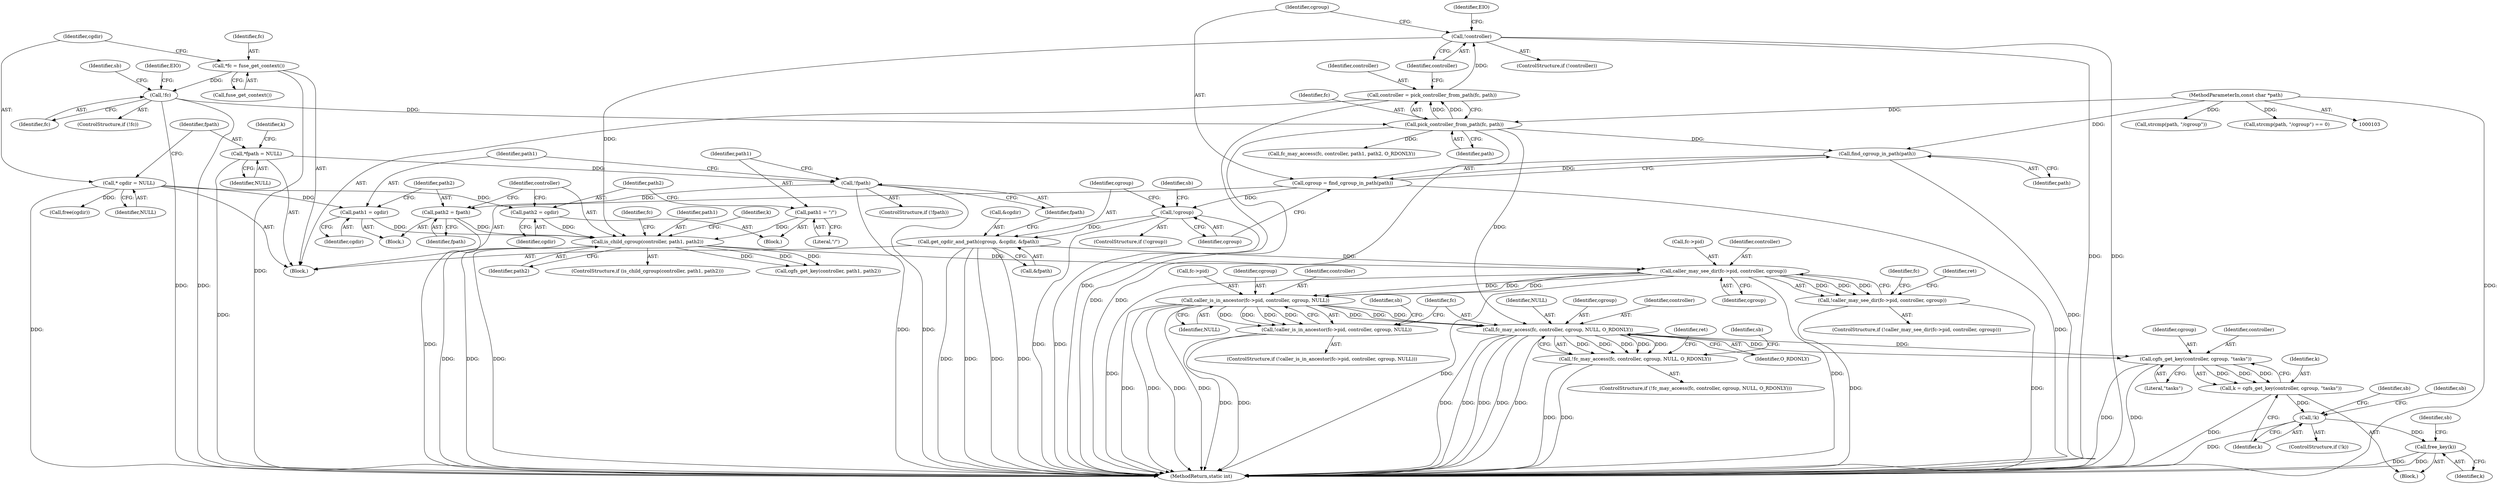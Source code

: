 digraph "0_lxcfs_a8b6c3e0537e90fba3c55910fd1b7229d54a60a7_0@pointer" {
"1000270" [label="(Call,caller_may_see_dir(fc->pid, controller, cgroup))"];
"1000263" [label="(Call,is_child_cgroup(controller, path1, path2))"];
"1000211" [label="(Call,!controller)"];
"1000205" [label="(Call,controller = pick_controller_from_path(fc, path))"];
"1000207" [label="(Call,pick_controller_from_path(fc, path))"];
"1000137" [label="(Call,!fc)"];
"1000109" [label="(Call,*fc = fuse_get_context())"];
"1000104" [label="(MethodParameterIn,const char *path)"];
"1000256" [label="(Call,path1 = cgdir)"];
"1000113" [label="(Call,* cgdir = NULL)"];
"1000248" [label="(Call,path1 = \"/\")"];
"1000259" [label="(Call,path2 = fpath)"];
"1000245" [label="(Call,!fpath)"];
"1000117" [label="(Call,*fpath = NULL)"];
"1000251" [label="(Call,path2 = cgdir)"];
"1000238" [label="(Call,get_cgdir_and_path(cgroup, &cgdir, &fpath))"];
"1000221" [label="(Call,!cgroup)"];
"1000216" [label="(Call,cgroup = find_cgroup_in_path(path))"];
"1000218" [label="(Call,find_cgroup_in_path(path))"];
"1000269" [label="(Call,!caller_may_see_dir(fc->pid, controller, cgroup))"];
"1000284" [label="(Call,caller_is_in_ancestor(fc->pid, controller, cgroup, NULL))"];
"1000283" [label="(Call,!caller_is_in_ancestor(fc->pid, controller, cgroup, NULL))"];
"1000310" [label="(Call,fc_may_access(fc, controller, cgroup, NULL, O_RDONLY))"];
"1000309" [label="(Call,!fc_may_access(fc, controller, cgroup, NULL, O_RDONLY))"];
"1000331" [label="(Call,cgfs_get_key(controller, cgroup, \"tasks\"))"];
"1000329" [label="(Call,k = cgfs_get_key(controller, cgroup, \"tasks\"))"];
"1000336" [label="(Call,!k)"];
"1000364" [label="(Call,free_key(k))"];
"1000222" [label="(Identifier,cgroup)"];
"1000312" [label="(Identifier,controller)"];
"1000240" [label="(Call,&cgdir)"];
"1000364" [label="(Call,free_key(k))"];
"1000266" [label="(Identifier,path2)"];
"1000262" [label="(ControlStructure,if (is_child_cgroup(controller, path1, path2)))"];
"1000205" [label="(Call,controller = pick_controller_from_path(fc, path))"];
"1000219" [label="(Identifier,path)"];
"1000310" [label="(Call,fc_may_access(fc, controller, cgroup, NULL, O_RDONLY))"];
"1000285" [label="(Call,fc->pid)"];
"1000109" [label="(Call,*fc = fuse_get_context())"];
"1000186" [label="(Call,strcmp(path, \"/cgroup\"))"];
"1000257" [label="(Identifier,path1)"];
"1000208" [label="(Identifier,fc)"];
"1000110" [label="(Identifier,fc)"];
"1000341" [label="(Identifier,sb)"];
"1000270" [label="(Call,caller_may_see_dir(fc->pid, controller, cgroup))"];
"1000119" [label="(Identifier,NULL)"];
"1000309" [label="(Call,!fc_may_access(fc, controller, cgroup, NULL, O_RDONLY))"];
"1000271" [label="(Call,fc->pid)"];
"1000290" [label="(Identifier,NULL)"];
"1000311" [label="(Identifier,fc)"];
"1000211" [label="(Call,!controller)"];
"1000256" [label="(Call,path1 = cgdir)"];
"1000143" [label="(Identifier,sb)"];
"1000250" [label="(Literal,\"/\")"];
"1000352" [label="(Identifier,sb)"];
"1000314" [label="(Identifier,NULL)"];
"1000258" [label="(Identifier,cgdir)"];
"1000368" [label="(Identifier,sb)"];
"1000457" [label="(MethodReturn,static int)"];
"1000282" [label="(ControlStructure,if (!caller_is_in_ancestor(fc->pid, controller, cgroup, NULL)))"];
"1000269" [label="(Call,!caller_may_see_dir(fc->pid, controller, cgroup))"];
"1000263" [label="(Call,is_child_cgroup(controller, path1, path2))"];
"1000239" [label="(Identifier,cgroup)"];
"1000331" [label="(Call,cgfs_get_key(controller, cgroup, \"tasks\"))"];
"1000255" [label="(Block,)"];
"1000335" [label="(ControlStructure,if (!k))"];
"1000333" [label="(Identifier,cgroup)"];
"1000286" [label="(Identifier,fc)"];
"1000318" [label="(Identifier,ret)"];
"1000246" [label="(Identifier,fpath)"];
"1000113" [label="(Call,* cgdir = NULL)"];
"1000324" [label="(Identifier,sb)"];
"1000289" [label="(Identifier,cgroup)"];
"1000185" [label="(Call,strcmp(path, \"/cgroup\") == 0)"];
"1000249" [label="(Identifier,path1)"];
"1000137" [label="(Call,!fc)"];
"1000274" [label="(Identifier,controller)"];
"1000117" [label="(Call,*fpath = NULL)"];
"1000111" [label="(Call,fuse_get_context())"];
"1000217" [label="(Identifier,cgroup)"];
"1000294" [label="(Identifier,sb)"];
"1000215" [label="(Identifier,EIO)"];
"1000104" [label="(MethodParameterIn,const char *path)"];
"1000308" [label="(ControlStructure,if (!fc_may_access(fc, controller, cgroup, NULL, O_RDONLY)))"];
"1000267" [label="(Block,)"];
"1000453" [label="(Call,free(cgdir))"];
"1000288" [label="(Identifier,controller)"];
"1000437" [label="(Call,fc_may_access(fc, controller, path1, path2, O_RDONLY))"];
"1000284" [label="(Call,caller_is_in_ancestor(fc->pid, controller, cgroup, NULL))"];
"1000216" [label="(Call,cgroup = find_cgroup_in_path(path))"];
"1000242" [label="(Call,&fpath)"];
"1000244" [label="(ControlStructure,if (!fpath))"];
"1000238" [label="(Call,get_cgdir_and_path(cgroup, &cgdir, &fpath))"];
"1000248" [label="(Call,path1 = \"/\")"];
"1000114" [label="(Identifier,cgdir)"];
"1000124" [label="(Identifier,k)"];
"1000138" [label="(Identifier,fc)"];
"1000272" [label="(Identifier,fc)"];
"1000261" [label="(Identifier,fpath)"];
"1000379" [label="(Call,cgfs_get_key(controller, path1, path2))"];
"1000329" [label="(Call,k = cgfs_get_key(controller, cgroup, \"tasks\"))"];
"1000251" [label="(Call,path2 = cgdir)"];
"1000226" [label="(Identifier,sb)"];
"1000206" [label="(Identifier,controller)"];
"1000115" [label="(Identifier,NULL)"];
"1000330" [label="(Identifier,k)"];
"1000283" [label="(Call,!caller_is_in_ancestor(fc->pid, controller, cgroup, NULL))"];
"1000210" [label="(ControlStructure,if (!controller))"];
"1000264" [label="(Identifier,controller)"];
"1000278" [label="(Identifier,ret)"];
"1000253" [label="(Identifier,cgdir)"];
"1000365" [label="(Identifier,k)"];
"1000268" [label="(ControlStructure,if (!caller_may_see_dir(fc->pid, controller, cgroup)))"];
"1000265" [label="(Identifier,path1)"];
"1000220" [label="(ControlStructure,if (!cgroup))"];
"1000245" [label="(Call,!fpath)"];
"1000313" [label="(Identifier,cgroup)"];
"1000209" [label="(Identifier,path)"];
"1000337" [label="(Identifier,k)"];
"1000334" [label="(Literal,\"tasks\")"];
"1000136" [label="(ControlStructure,if (!fc))"];
"1000252" [label="(Identifier,path2)"];
"1000212" [label="(Identifier,controller)"];
"1000378" [label="(Identifier,k)"];
"1000218" [label="(Call,find_cgroup_in_path(path))"];
"1000207" [label="(Call,pick_controller_from_path(fc, path))"];
"1000221" [label="(Call,!cgroup)"];
"1000315" [label="(Identifier,O_RDONLY)"];
"1000336" [label="(Call,!k)"];
"1000118" [label="(Identifier,fpath)"];
"1000275" [label="(Identifier,cgroup)"];
"1000141" [label="(Identifier,EIO)"];
"1000247" [label="(Block,)"];
"1000259" [label="(Call,path2 = fpath)"];
"1000106" [label="(Block,)"];
"1000332" [label="(Identifier,controller)"];
"1000260" [label="(Identifier,path2)"];
"1000270" -> "1000269"  [label="AST: "];
"1000270" -> "1000275"  [label="CFG: "];
"1000271" -> "1000270"  [label="AST: "];
"1000274" -> "1000270"  [label="AST: "];
"1000275" -> "1000270"  [label="AST: "];
"1000269" -> "1000270"  [label="CFG: "];
"1000270" -> "1000457"  [label="DDG: "];
"1000270" -> "1000457"  [label="DDG: "];
"1000270" -> "1000457"  [label="DDG: "];
"1000270" -> "1000269"  [label="DDG: "];
"1000270" -> "1000269"  [label="DDG: "];
"1000270" -> "1000269"  [label="DDG: "];
"1000263" -> "1000270"  [label="DDG: "];
"1000238" -> "1000270"  [label="DDG: "];
"1000270" -> "1000284"  [label="DDG: "];
"1000270" -> "1000284"  [label="DDG: "];
"1000270" -> "1000284"  [label="DDG: "];
"1000263" -> "1000262"  [label="AST: "];
"1000263" -> "1000266"  [label="CFG: "];
"1000264" -> "1000263"  [label="AST: "];
"1000265" -> "1000263"  [label="AST: "];
"1000266" -> "1000263"  [label="AST: "];
"1000272" -> "1000263"  [label="CFG: "];
"1000378" -> "1000263"  [label="CFG: "];
"1000263" -> "1000457"  [label="DDG: "];
"1000263" -> "1000457"  [label="DDG: "];
"1000263" -> "1000457"  [label="DDG: "];
"1000211" -> "1000263"  [label="DDG: "];
"1000256" -> "1000263"  [label="DDG: "];
"1000248" -> "1000263"  [label="DDG: "];
"1000259" -> "1000263"  [label="DDG: "];
"1000251" -> "1000263"  [label="DDG: "];
"1000263" -> "1000379"  [label="DDG: "];
"1000263" -> "1000379"  [label="DDG: "];
"1000263" -> "1000379"  [label="DDG: "];
"1000211" -> "1000210"  [label="AST: "];
"1000211" -> "1000212"  [label="CFG: "];
"1000212" -> "1000211"  [label="AST: "];
"1000215" -> "1000211"  [label="CFG: "];
"1000217" -> "1000211"  [label="CFG: "];
"1000211" -> "1000457"  [label="DDG: "];
"1000211" -> "1000457"  [label="DDG: "];
"1000205" -> "1000211"  [label="DDG: "];
"1000205" -> "1000106"  [label="AST: "];
"1000205" -> "1000207"  [label="CFG: "];
"1000206" -> "1000205"  [label="AST: "];
"1000207" -> "1000205"  [label="AST: "];
"1000212" -> "1000205"  [label="CFG: "];
"1000205" -> "1000457"  [label="DDG: "];
"1000207" -> "1000205"  [label="DDG: "];
"1000207" -> "1000205"  [label="DDG: "];
"1000207" -> "1000209"  [label="CFG: "];
"1000208" -> "1000207"  [label="AST: "];
"1000209" -> "1000207"  [label="AST: "];
"1000207" -> "1000457"  [label="DDG: "];
"1000207" -> "1000457"  [label="DDG: "];
"1000137" -> "1000207"  [label="DDG: "];
"1000104" -> "1000207"  [label="DDG: "];
"1000207" -> "1000218"  [label="DDG: "];
"1000207" -> "1000310"  [label="DDG: "];
"1000207" -> "1000437"  [label="DDG: "];
"1000137" -> "1000136"  [label="AST: "];
"1000137" -> "1000138"  [label="CFG: "];
"1000138" -> "1000137"  [label="AST: "];
"1000141" -> "1000137"  [label="CFG: "];
"1000143" -> "1000137"  [label="CFG: "];
"1000137" -> "1000457"  [label="DDG: "];
"1000137" -> "1000457"  [label="DDG: "];
"1000109" -> "1000137"  [label="DDG: "];
"1000109" -> "1000106"  [label="AST: "];
"1000109" -> "1000111"  [label="CFG: "];
"1000110" -> "1000109"  [label="AST: "];
"1000111" -> "1000109"  [label="AST: "];
"1000114" -> "1000109"  [label="CFG: "];
"1000109" -> "1000457"  [label="DDG: "];
"1000104" -> "1000103"  [label="AST: "];
"1000104" -> "1000457"  [label="DDG: "];
"1000104" -> "1000185"  [label="DDG: "];
"1000104" -> "1000186"  [label="DDG: "];
"1000104" -> "1000218"  [label="DDG: "];
"1000256" -> "1000255"  [label="AST: "];
"1000256" -> "1000258"  [label="CFG: "];
"1000257" -> "1000256"  [label="AST: "];
"1000258" -> "1000256"  [label="AST: "];
"1000260" -> "1000256"  [label="CFG: "];
"1000113" -> "1000256"  [label="DDG: "];
"1000113" -> "1000106"  [label="AST: "];
"1000113" -> "1000115"  [label="CFG: "];
"1000114" -> "1000113"  [label="AST: "];
"1000115" -> "1000113"  [label="AST: "];
"1000118" -> "1000113"  [label="CFG: "];
"1000113" -> "1000457"  [label="DDG: "];
"1000113" -> "1000251"  [label="DDG: "];
"1000113" -> "1000453"  [label="DDG: "];
"1000248" -> "1000247"  [label="AST: "];
"1000248" -> "1000250"  [label="CFG: "];
"1000249" -> "1000248"  [label="AST: "];
"1000250" -> "1000248"  [label="AST: "];
"1000252" -> "1000248"  [label="CFG: "];
"1000259" -> "1000255"  [label="AST: "];
"1000259" -> "1000261"  [label="CFG: "];
"1000260" -> "1000259"  [label="AST: "];
"1000261" -> "1000259"  [label="AST: "];
"1000264" -> "1000259"  [label="CFG: "];
"1000259" -> "1000457"  [label="DDG: "];
"1000245" -> "1000259"  [label="DDG: "];
"1000245" -> "1000244"  [label="AST: "];
"1000245" -> "1000246"  [label="CFG: "];
"1000246" -> "1000245"  [label="AST: "];
"1000249" -> "1000245"  [label="CFG: "];
"1000257" -> "1000245"  [label="CFG: "];
"1000245" -> "1000457"  [label="DDG: "];
"1000245" -> "1000457"  [label="DDG: "];
"1000117" -> "1000245"  [label="DDG: "];
"1000117" -> "1000106"  [label="AST: "];
"1000117" -> "1000119"  [label="CFG: "];
"1000118" -> "1000117"  [label="AST: "];
"1000119" -> "1000117"  [label="AST: "];
"1000124" -> "1000117"  [label="CFG: "];
"1000117" -> "1000457"  [label="DDG: "];
"1000251" -> "1000247"  [label="AST: "];
"1000251" -> "1000253"  [label="CFG: "];
"1000252" -> "1000251"  [label="AST: "];
"1000253" -> "1000251"  [label="AST: "];
"1000264" -> "1000251"  [label="CFG: "];
"1000238" -> "1000106"  [label="AST: "];
"1000238" -> "1000242"  [label="CFG: "];
"1000239" -> "1000238"  [label="AST: "];
"1000240" -> "1000238"  [label="AST: "];
"1000242" -> "1000238"  [label="AST: "];
"1000246" -> "1000238"  [label="CFG: "];
"1000238" -> "1000457"  [label="DDG: "];
"1000238" -> "1000457"  [label="DDG: "];
"1000238" -> "1000457"  [label="DDG: "];
"1000238" -> "1000457"  [label="DDG: "];
"1000221" -> "1000238"  [label="DDG: "];
"1000221" -> "1000220"  [label="AST: "];
"1000221" -> "1000222"  [label="CFG: "];
"1000222" -> "1000221"  [label="AST: "];
"1000226" -> "1000221"  [label="CFG: "];
"1000239" -> "1000221"  [label="CFG: "];
"1000221" -> "1000457"  [label="DDG: "];
"1000221" -> "1000457"  [label="DDG: "];
"1000216" -> "1000221"  [label="DDG: "];
"1000216" -> "1000106"  [label="AST: "];
"1000216" -> "1000218"  [label="CFG: "];
"1000217" -> "1000216"  [label="AST: "];
"1000218" -> "1000216"  [label="AST: "];
"1000222" -> "1000216"  [label="CFG: "];
"1000216" -> "1000457"  [label="DDG: "];
"1000218" -> "1000216"  [label="DDG: "];
"1000218" -> "1000219"  [label="CFG: "];
"1000219" -> "1000218"  [label="AST: "];
"1000218" -> "1000457"  [label="DDG: "];
"1000269" -> "1000268"  [label="AST: "];
"1000278" -> "1000269"  [label="CFG: "];
"1000286" -> "1000269"  [label="CFG: "];
"1000269" -> "1000457"  [label="DDG: "];
"1000269" -> "1000457"  [label="DDG: "];
"1000284" -> "1000283"  [label="AST: "];
"1000284" -> "1000290"  [label="CFG: "];
"1000285" -> "1000284"  [label="AST: "];
"1000288" -> "1000284"  [label="AST: "];
"1000289" -> "1000284"  [label="AST: "];
"1000290" -> "1000284"  [label="AST: "];
"1000283" -> "1000284"  [label="CFG: "];
"1000284" -> "1000457"  [label="DDG: "];
"1000284" -> "1000457"  [label="DDG: "];
"1000284" -> "1000457"  [label="DDG: "];
"1000284" -> "1000457"  [label="DDG: "];
"1000284" -> "1000283"  [label="DDG: "];
"1000284" -> "1000283"  [label="DDG: "];
"1000284" -> "1000283"  [label="DDG: "];
"1000284" -> "1000283"  [label="DDG: "];
"1000284" -> "1000310"  [label="DDG: "];
"1000284" -> "1000310"  [label="DDG: "];
"1000284" -> "1000310"  [label="DDG: "];
"1000283" -> "1000282"  [label="AST: "];
"1000294" -> "1000283"  [label="CFG: "];
"1000311" -> "1000283"  [label="CFG: "];
"1000283" -> "1000457"  [label="DDG: "];
"1000283" -> "1000457"  [label="DDG: "];
"1000310" -> "1000309"  [label="AST: "];
"1000310" -> "1000315"  [label="CFG: "];
"1000311" -> "1000310"  [label="AST: "];
"1000312" -> "1000310"  [label="AST: "];
"1000313" -> "1000310"  [label="AST: "];
"1000314" -> "1000310"  [label="AST: "];
"1000315" -> "1000310"  [label="AST: "];
"1000309" -> "1000310"  [label="CFG: "];
"1000310" -> "1000457"  [label="DDG: "];
"1000310" -> "1000457"  [label="DDG: "];
"1000310" -> "1000457"  [label="DDG: "];
"1000310" -> "1000457"  [label="DDG: "];
"1000310" -> "1000457"  [label="DDG: "];
"1000310" -> "1000309"  [label="DDG: "];
"1000310" -> "1000309"  [label="DDG: "];
"1000310" -> "1000309"  [label="DDG: "];
"1000310" -> "1000309"  [label="DDG: "];
"1000310" -> "1000309"  [label="DDG: "];
"1000310" -> "1000331"  [label="DDG: "];
"1000310" -> "1000331"  [label="DDG: "];
"1000309" -> "1000308"  [label="AST: "];
"1000318" -> "1000309"  [label="CFG: "];
"1000324" -> "1000309"  [label="CFG: "];
"1000309" -> "1000457"  [label="DDG: "];
"1000309" -> "1000457"  [label="DDG: "];
"1000331" -> "1000329"  [label="AST: "];
"1000331" -> "1000334"  [label="CFG: "];
"1000332" -> "1000331"  [label="AST: "];
"1000333" -> "1000331"  [label="AST: "];
"1000334" -> "1000331"  [label="AST: "];
"1000329" -> "1000331"  [label="CFG: "];
"1000331" -> "1000457"  [label="DDG: "];
"1000331" -> "1000457"  [label="DDG: "];
"1000331" -> "1000329"  [label="DDG: "];
"1000331" -> "1000329"  [label="DDG: "];
"1000331" -> "1000329"  [label="DDG: "];
"1000329" -> "1000267"  [label="AST: "];
"1000330" -> "1000329"  [label="AST: "];
"1000337" -> "1000329"  [label="CFG: "];
"1000329" -> "1000457"  [label="DDG: "];
"1000329" -> "1000336"  [label="DDG: "];
"1000336" -> "1000335"  [label="AST: "];
"1000336" -> "1000337"  [label="CFG: "];
"1000337" -> "1000336"  [label="AST: "];
"1000341" -> "1000336"  [label="CFG: "];
"1000352" -> "1000336"  [label="CFG: "];
"1000336" -> "1000457"  [label="DDG: "];
"1000336" -> "1000364"  [label="DDG: "];
"1000364" -> "1000267"  [label="AST: "];
"1000364" -> "1000365"  [label="CFG: "];
"1000365" -> "1000364"  [label="AST: "];
"1000368" -> "1000364"  [label="CFG: "];
"1000364" -> "1000457"  [label="DDG: "];
"1000364" -> "1000457"  [label="DDG: "];
}
